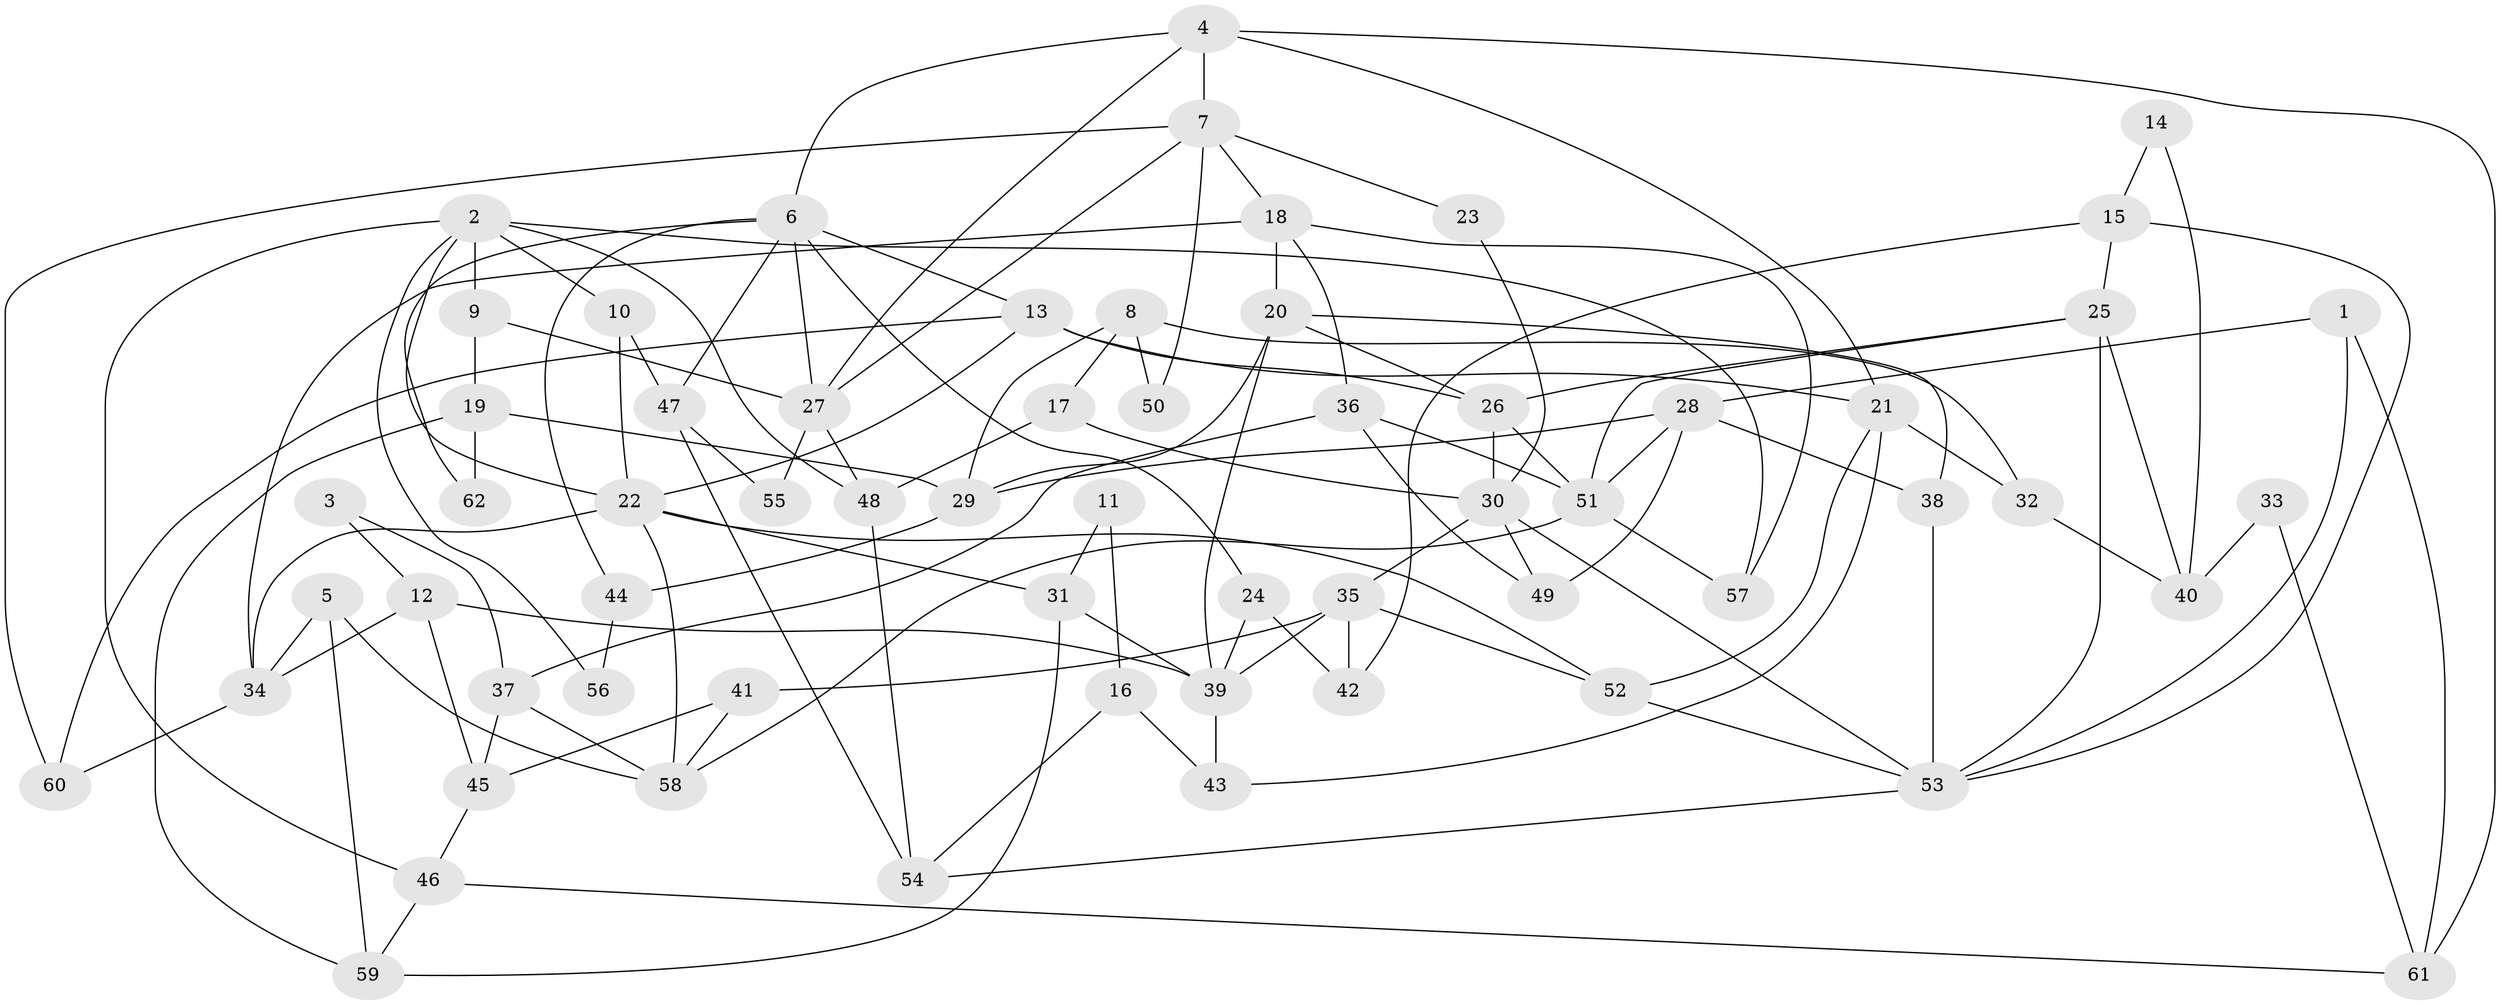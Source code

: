 // coarse degree distribution, {2: 0.16279069767441862, 3: 0.20930232558139536, 7: 0.023255813953488372, 5: 0.20930232558139536, 11: 0.023255813953488372, 4: 0.20930232558139536, 6: 0.11627906976744186, 8: 0.046511627906976744}
// Generated by graph-tools (version 1.1) at 2025/54/03/04/25 21:54:10]
// undirected, 62 vertices, 124 edges
graph export_dot {
graph [start="1"]
  node [color=gray90,style=filled];
  1;
  2;
  3;
  4;
  5;
  6;
  7;
  8;
  9;
  10;
  11;
  12;
  13;
  14;
  15;
  16;
  17;
  18;
  19;
  20;
  21;
  22;
  23;
  24;
  25;
  26;
  27;
  28;
  29;
  30;
  31;
  32;
  33;
  34;
  35;
  36;
  37;
  38;
  39;
  40;
  41;
  42;
  43;
  44;
  45;
  46;
  47;
  48;
  49;
  50;
  51;
  52;
  53;
  54;
  55;
  56;
  57;
  58;
  59;
  60;
  61;
  62;
  1 -- 61;
  1 -- 53;
  1 -- 28;
  2 -- 22;
  2 -- 48;
  2 -- 9;
  2 -- 10;
  2 -- 46;
  2 -- 56;
  2 -- 57;
  3 -- 12;
  3 -- 37;
  4 -- 6;
  4 -- 27;
  4 -- 7;
  4 -- 21;
  4 -- 61;
  5 -- 58;
  5 -- 59;
  5 -- 34;
  6 -- 24;
  6 -- 13;
  6 -- 27;
  6 -- 44;
  6 -- 47;
  6 -- 62;
  7 -- 18;
  7 -- 23;
  7 -- 27;
  7 -- 50;
  7 -- 60;
  8 -- 17;
  8 -- 29;
  8 -- 32;
  8 -- 50;
  9 -- 27;
  9 -- 19;
  10 -- 22;
  10 -- 47;
  11 -- 16;
  11 -- 31;
  12 -- 39;
  12 -- 34;
  12 -- 45;
  13 -- 60;
  13 -- 22;
  13 -- 21;
  13 -- 26;
  14 -- 15;
  14 -- 40;
  15 -- 53;
  15 -- 25;
  15 -- 42;
  16 -- 43;
  16 -- 54;
  17 -- 48;
  17 -- 30;
  18 -- 34;
  18 -- 20;
  18 -- 36;
  18 -- 57;
  19 -- 29;
  19 -- 59;
  19 -- 62;
  20 -- 26;
  20 -- 38;
  20 -- 29;
  20 -- 39;
  21 -- 32;
  21 -- 43;
  21 -- 52;
  22 -- 58;
  22 -- 52;
  22 -- 31;
  22 -- 34;
  23 -- 30;
  24 -- 39;
  24 -- 42;
  25 -- 51;
  25 -- 26;
  25 -- 40;
  25 -- 53;
  26 -- 51;
  26 -- 30;
  27 -- 48;
  27 -- 55;
  28 -- 51;
  28 -- 29;
  28 -- 38;
  28 -- 49;
  29 -- 44;
  30 -- 35;
  30 -- 49;
  30 -- 53;
  31 -- 59;
  31 -- 39;
  32 -- 40;
  33 -- 40;
  33 -- 61;
  34 -- 60;
  35 -- 39;
  35 -- 52;
  35 -- 41;
  35 -- 42;
  36 -- 49;
  36 -- 37;
  36 -- 51;
  37 -- 45;
  37 -- 58;
  38 -- 53;
  39 -- 43;
  41 -- 58;
  41 -- 45;
  44 -- 56;
  45 -- 46;
  46 -- 59;
  46 -- 61;
  47 -- 54;
  47 -- 55;
  48 -- 54;
  51 -- 57;
  51 -- 58;
  52 -- 53;
  53 -- 54;
}
